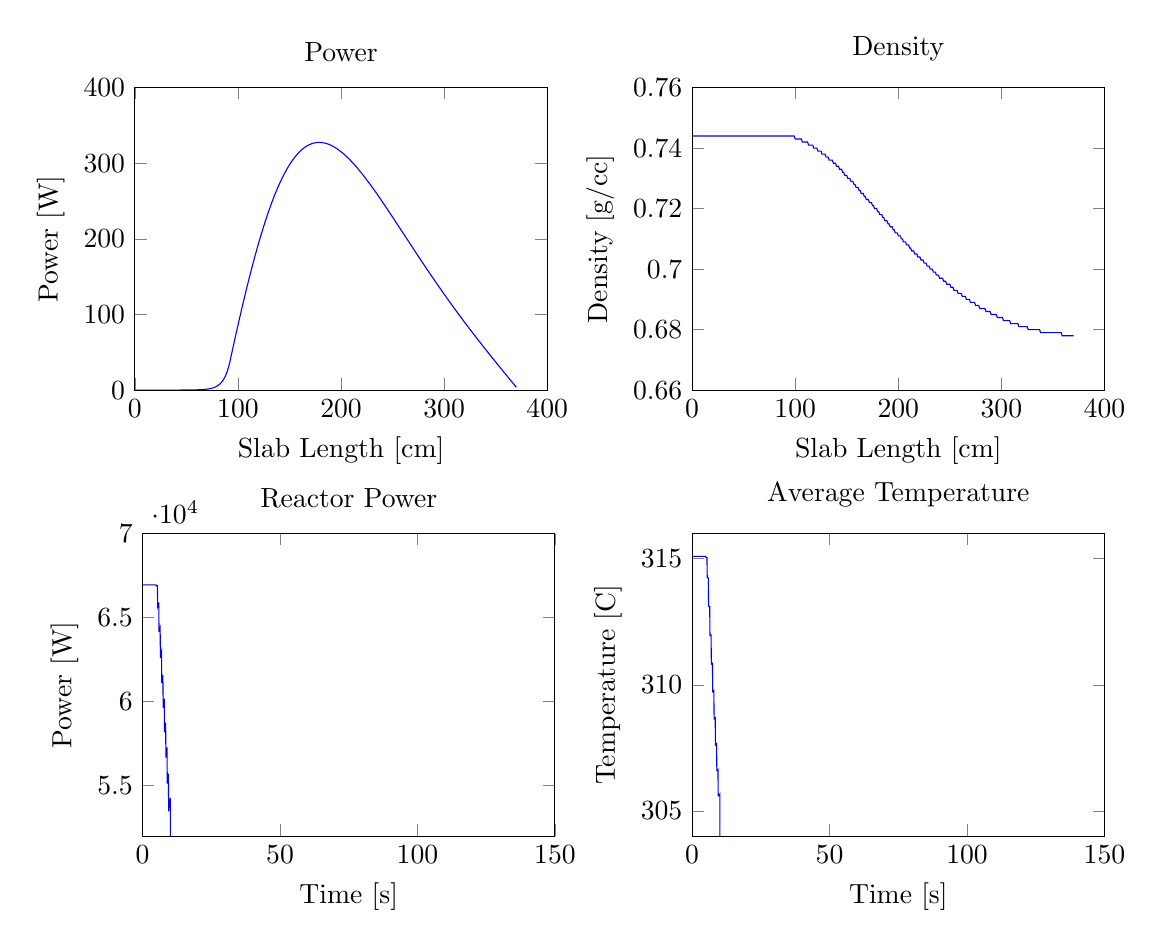 % This file was created by matlab2tikz v0.1.4.
% Copyright (c) 2008--2011, Nico Schlömer <nico.schloemer@gmail.com>
% All rights reserved.
% 
% The latest updates can be retrieved from
%   http://www.mathworks.com/matlabcentral/fileexchange/22022-matlab2tikz
% where you can also make suggestions and rate matlab2tikz.
% 
\begin{tikzpicture}

\begin{axis}[%
name=plot1,
scale only axis,
width=2.062in,
height=1.513in,
xmin=0, xmax=400,
ymin=0, ymax=400,
xlabel={Slab Length [cm]},
ylabel={Power [W]},
title={Power},
axis on top]
\addplot [
color=blue,
solid
]
coordinates{
 (1,0.003)(2,0.005)(3,0.007)(4,0.008)(5,0.01)(6,0.011)(7,0.013)(8,0.015)(9,0.017)(10,0.018)(11,0.02)(12,0.022)(13,0.024)(14,0.027)(15,0.029)(16,0.031)(17,0.033)(18,0.036)(19,0.038)(20,0.041)(21,0.044)(22,0.046)(23,0.049)(24,0.052)(25,0.056)(26,0.059)(27,0.062)(28,0.066)(29,0.07)(30,0.073)(31,0.078)(32,0.082)(33,0.086)(34,0.091)(35,0.096)(36,0.101)(37,0.106)(38,0.112)(39,0.118)(40,0.125)(41,0.131)(42,0.139)(43,0.146)(44,0.155)(45,0.163)(46,0.173)(47,0.183)(48,0.194)(49,0.207)(50,0.22)(51,0.234)(52,0.25)(53,0.268)(54,0.288)(55,0.31)(56,0.334)(57,0.362)(58,0.393)(59,0.428)(60,0.467)(61,0.513)(62,0.564)(63,0.624)(64,0.692)(65,0.77)(66,0.861)(67,0.965)(68,1.086)(69,1.227)(70,1.39)(71,1.58)(72,1.801)(73,2.059)(74,2.361)(75,2.713)(76,3.125)(77,3.607)(78,4.172)(79,4.834)(80,5.61)(81,6.52)(82,7.589)(83,8.843)(84,10.317)(85,12.047)(86,14.08)(87,16.47)(88,19.278)(89,22.579)(90,26.461)(91,31.026)(92,36.394)(93,42.708)(94,48.988)(95,55.233)(96,61.44)(97,67.607)(98,73.732)(99,79.813)(100,85.848)(101,91.835)(102,97.772)(103,103.658)(104,109.49)(105,115.266)(106,120.985)(107,126.645)(108,132.245)(109,137.782)(110,143.255)(111,148.663)(112,154.005)(113,159.277)(114,164.481)(115,169.613)(116,174.673)(117,179.659)(118,184.57)(119,189.406)(120,194.165)(121,198.846)(122,203.447)(123,207.969)(124,212.41)(125,216.77)(126,221.047)(127,225.242)(128,229.352)(129,233.379)(130,237.32)(131,241.177)(132,244.947)(133,248.632)(134,252.23)(135,255.741)(136,259.165)(137,262.502)(138,265.751)(139,268.914)(140,271.988)(141,274.975)(142,277.875)(143,280.687)(144,283.412)(145,286.05)(146,288.602)(147,291.066)(148,293.444)(149,295.737)(150,297.943)(151,300.065)(152,302.101)(153,304.054)(154,305.923)(155,307.708)(156,309.411)(157,311.032)(158,312.571)(159,314.03)(160,315.409)(161,316.708)(162,317.929)(163,319.072)(164,320.138)(165,321.128)(166,322.043)(167,322.883)(168,323.649)(169,324.343)(170,324.965)(171,325.516)(172,325.997)(173,326.409)(174,326.753)(175,327.03)(176,327.241)(177,327.387)(178,327.469)(179,327.487)(180,327.444)(181,327.339)(182,327.175)(183,326.952)(184,326.671)(185,326.333)(186,325.939)(187,325.49)(188,324.988)(189,324.433)(190,323.826)(191,323.169)(192,322.462)(193,321.707)(194,320.905)(195,320.056)(196,319.161)(197,318.223)(198,317.241)(199,316.217)(200,315.151)(201,314.045)(202,312.9)(203,311.717)(204,310.496)(205,309.239)(206,307.947)(207,306.62)(208,305.26)(209,303.867)(210,302.442)(211,300.987)(212,299.502)(213,297.989)(214,296.447)(215,294.878)(216,293.283)(217,291.662)(218,290.017)(219,288.348)(220,286.656)(221,284.942)(222,283.207)(223,281.451)(224,279.675)(225,277.881)(226,276.068)(227,274.237)(228,272.39)(229,270.526)(230,268.647)(231,266.753)(232,264.845)(233,262.924)(234,260.989)(235,259.043)(236,257.085)(237,255.116)(238,253.136)(239,251.147)(240,249.148)(241,247.141)(242,245.126)(243,243.102)(244,241.072)(245,239.035)(246,236.992)(247,234.944)(248,232.89)(249,230.831)(250,228.768)(251,226.701)(252,224.631)(253,222.558)(254,220.482)(255,218.404)(256,216.324)(257,214.242)(258,212.159)(259,210.076)(260,207.992)(261,205.907)(262,203.823)(263,201.74)(264,199.657)(265,197.575)(266,195.494)(267,193.415)(268,191.338)(269,189.263)(270,187.19)(271,185.12)(272,183.053)(273,180.988)(274,178.927)(275,176.869)(276,174.814)(277,172.763)(278,170.717)(279,168.674)(280,166.635)(281,164.601)(282,162.571)(283,160.546)(284,158.525)(285,156.51)(286,154.499)(287,152.493)(288,150.493)(289,148.498)(290,146.508)(291,144.524)(292,142.545)(293,140.571)(294,138.604)(295,136.641)(296,134.685)(297,132.735)(298,130.79)(299,128.851)(300,126.918)(301,124.991)(302,123.07)(303,121.154)(304,119.245)(305,117.341)(306,115.444)(307,113.552)(308,111.667)(309,109.787)(310,107.913)(311,106.045)(312,104.183)(313,102.327)(314,100.476)(315,98.631)(316,96.792)(317,94.959)(318,93.131)(319,91.309)(320,89.492)(321,87.681)(322,85.875)(323,84.074)(324,82.279)(325,80.489)(326,78.704)(327,76.924)(328,75.15)(329,73.38)(330,71.615)(331,69.854)(332,68.099)(333,66.348)(334,64.601)(335,62.859)(336,61.121)(337,59.388)(338,57.658)(339,55.933)(340,54.211)(341,52.493)(342,50.779)(343,49.069)(344,47.362)(345,45.659)(346,43.959)(347,42.262)(348,40.568)(349,38.877)(350,37.189)(351,35.504)(352,33.821)(353,32.141)(354,30.463)(355,28.787)(356,27.114)(357,25.443)(358,23.773)(359,22.105)(360,20.439)(361,18.775)(362,17.112)(363,15.45)(364,13.79)(365,12.13)(366,10.471)(367,8.814)(368,7.156)(369,5.5)(370,3.844) 
};

\end{axis}

\begin{axis}[%
name=plot2,
at=(plot1.right of south east), anchor=left of south west,
scale only axis,
width=2.062in,
height=1.513in,
xmin=0, xmax=400,
ymin=0.66, ymax=0.76,
xlabel={Slab Length [cm]},
ylabel={$\text{Density [g}/\text{cc]}$},
title={Density},
axis on top]
\addplot [
color=blue,
solid
]
coordinates{
 (1,0.744)(2,0.744)(3,0.744)(4,0.744)(5,0.744)(6,0.744)(7,0.744)(8,0.744)(9,0.744)(10,0.744)(11,0.744)(12,0.744)(13,0.744)(14,0.744)(15,0.744)(16,0.744)(17,0.744)(18,0.744)(19,0.744)(20,0.744)(21,0.744)(22,0.744)(23,0.744)(24,0.744)(25,0.744)(26,0.744)(27,0.744)(28,0.744)(29,0.744)(30,0.744)(31,0.744)(32,0.744)(33,0.744)(34,0.744)(35,0.744)(36,0.744)(37,0.744)(38,0.744)(39,0.744)(40,0.744)(41,0.744)(42,0.744)(43,0.744)(44,0.744)(45,0.744)(46,0.744)(47,0.744)(48,0.744)(49,0.744)(50,0.744)(51,0.744)(52,0.744)(53,0.744)(54,0.744)(55,0.744)(56,0.744)(57,0.744)(58,0.744)(59,0.744)(60,0.744)(61,0.744)(62,0.744)(63,0.744)(64,0.744)(65,0.744)(66,0.744)(67,0.744)(68,0.744)(69,0.744)(70,0.744)(71,0.744)(72,0.744)(73,0.744)(74,0.744)(75,0.744)(76,0.744)(77,0.744)(78,0.744)(79,0.744)(80,0.744)(81,0.744)(82,0.744)(83,0.744)(84,0.744)(85,0.744)(86,0.744)(87,0.744)(88,0.744)(89,0.744)(90,0.744)(91,0.744)(92,0.744)(93,0.744)(94,0.744)(95,0.744)(96,0.744)(97,0.744)(98,0.744)(99,0.744)(100,0.743)(101,0.743)(102,0.743)(103,0.743)(104,0.743)(105,0.743)(106,0.743)(107,0.742)(108,0.742)(109,0.742)(110,0.742)(111,0.742)(112,0.742)(113,0.741)(114,0.741)(115,0.741)(116,0.741)(117,0.741)(118,0.74)(119,0.74)(120,0.74)(121,0.74)(122,0.739)(123,0.739)(124,0.739)(125,0.739)(126,0.738)(127,0.738)(128,0.738)(129,0.738)(130,0.737)(131,0.737)(132,0.737)(133,0.736)(134,0.736)(135,0.736)(136,0.736)(137,0.735)(138,0.735)(139,0.735)(140,0.734)(141,0.734)(142,0.734)(143,0.733)(144,0.733)(145,0.733)(146,0.732)(147,0.732)(148,0.731)(149,0.731)(150,0.731)(151,0.73)(152,0.73)(153,0.73)(154,0.729)(155,0.729)(156,0.729)(157,0.728)(158,0.728)(159,0.727)(160,0.727)(161,0.727)(162,0.726)(163,0.726)(164,0.725)(165,0.725)(166,0.725)(167,0.724)(168,0.724)(169,0.723)(170,0.723)(171,0.723)(172,0.722)(173,0.722)(174,0.722)(175,0.721)(176,0.721)(177,0.72)(178,0.72)(179,0.72)(180,0.719)(181,0.719)(182,0.718)(183,0.718)(184,0.718)(185,0.717)(186,0.717)(187,0.716)(188,0.716)(189,0.716)(190,0.715)(191,0.715)(192,0.714)(193,0.714)(194,0.714)(195,0.713)(196,0.713)(197,0.712)(198,0.712)(199,0.712)(200,0.711)(201,0.711)(202,0.711)(203,0.71)(204,0.71)(205,0.709)(206,0.709)(207,0.709)(208,0.708)(209,0.708)(210,0.708)(211,0.707)(212,0.707)(213,0.706)(214,0.706)(215,0.706)(216,0.705)(217,0.705)(218,0.705)(219,0.704)(220,0.704)(221,0.704)(222,0.703)(223,0.703)(224,0.703)(225,0.702)(226,0.702)(227,0.702)(228,0.701)(229,0.701)(230,0.701)(231,0.7)(232,0.7)(233,0.7)(234,0.699)(235,0.699)(236,0.699)(237,0.698)(238,0.698)(239,0.698)(240,0.697)(241,0.697)(242,0.697)(243,0.697)(244,0.696)(245,0.696)(246,0.696)(247,0.695)(248,0.695)(249,0.695)(250,0.695)(251,0.694)(252,0.694)(253,0.694)(254,0.693)(255,0.693)(256,0.693)(257,0.693)(258,0.692)(259,0.692)(260,0.692)(261,0.692)(262,0.691)(263,0.691)(264,0.691)(265,0.691)(266,0.69)(267,0.69)(268,0.69)(269,0.69)(270,0.689)(271,0.689)(272,0.689)(273,0.689)(274,0.689)(275,0.688)(276,0.688)(277,0.688)(278,0.688)(279,0.687)(280,0.687)(281,0.687)(282,0.687)(283,0.687)(284,0.687)(285,0.686)(286,0.686)(287,0.686)(288,0.686)(289,0.686)(290,0.685)(291,0.685)(292,0.685)(293,0.685)(294,0.685)(295,0.685)(296,0.684)(297,0.684)(298,0.684)(299,0.684)(300,0.684)(301,0.684)(302,0.683)(303,0.683)(304,0.683)(305,0.683)(306,0.683)(307,0.683)(308,0.683)(309,0.682)(310,0.682)(311,0.682)(312,0.682)(313,0.682)(314,0.682)(315,0.682)(316,0.682)(317,0.681)(318,0.681)(319,0.681)(320,0.681)(321,0.681)(322,0.681)(323,0.681)(324,0.681)(325,0.681)(326,0.68)(327,0.68)(328,0.68)(329,0.68)(330,0.68)(331,0.68)(332,0.68)(333,0.68)(334,0.68)(335,0.68)(336,0.68)(337,0.68)(338,0.679)(339,0.679)(340,0.679)(341,0.679)(342,0.679)(343,0.679)(344,0.679)(345,0.679)(346,0.679)(347,0.679)(348,0.679)(349,0.679)(350,0.679)(351,0.679)(352,0.679)(353,0.679)(354,0.679)(355,0.679)(356,0.679)(357,0.679)(358,0.679)(359,0.678)(360,0.678)(361,0.678)(362,0.678)(363,0.678)(364,0.678)(365,0.678)(366,0.678)(367,0.678)(368,0.678)(369,0.678)(370,0.678) 
};

\end{axis}

\begin{axis}[%
name=plot4,
at=(plot2.below south west), anchor=above north west,
scale only axis,
width=2.062in,
height=1.513in,
xmin=0, xmax=150,
ymin=304, ymax=316,
xlabel={Time [s]},
ylabel={Temperature [C]},
title={Average Temperature},
axis on top]
\addplot [
color=blue,
solid
]
coordinates{
 (0,315.093)(0.1,315.093)(0.2,315.093)(0.3,315.093)(0.4,315.093)(0.5,315.093)(0.6,315.093)(0.7,315.093)(0.8,315.093)(0.9,315.093)(1,315.093)(1.1,315.093)(1.2,315.093)(1.3,315.093)(1.4,315.093)(1.5,315.093)(1.6,315.093)(1.7,315.093)(1.8,315.093)(1.9,315.093)(2,315.093)(2.1,315.093)(2.2,315.093)(2.3,315.093)(2.4,315.093)(2.5,315.093)(2.6,315.093)(2.7,315.093)(2.8,315.093)(2.9,315.093)(3,315.093)(3.1,315.093)(3.2,315.093)(3.3,315.093)(3.4,315.093)(3.5,315.093)(3.6,315.093)(3.7,315.093)(3.8,315.093)(3.9,315.093)(4,315.093)(4.1,315.093)(4.2,315.093)(4.3,315.093)(4.4,315.093)(4.5,315.093)(4.6,315.093)(4.7,315.093)(4.8,315.093)(4.9,315.093)(5,315.055)(5.1,315.054)(5.2,315.054)(5.3,315.054)(5.4,315.054)(5.5,314.255)(5.6,314.239)(5.7,314.237)(5.8,314.236)(5.9,314.236)(6,313.123)(6.1,313.104)(6.2,313.105)(6.3,313.107)(6.4,313.108)(6.5,311.965)(6.6,311.95)(6.7,311.955)(6.8,311.961)(6.9,311.967)(7,310.826)(7.1,310.815)(7.2,310.825)(7.3,310.835)(7.4,310.845)(7.5,309.719)(7.6,309.712)(7.7,309.725)(7.8,309.738)(7.9,309.752)(8,308.645)(8.1,308.642)(8.2,308.657)(8.3,308.672)(8.4,308.687)(8.5,307.604)(8.6,307.601)(8.7,307.617)(8.8,307.633)(8.9,307.649)(9,306.589)(9.1,306.587)(9.2,306.603)(9.3,306.618)(9.4,306.634)(9.5,305.597)(9.6,305.594)(9.7,305.608)(9.8,305.622)(9.9,305.636)(10,305.65)(10.1,305.664)(10.199,2.164) 
};

\end{axis}

\begin{axis}[%
at=(plot4.left of south west), anchor=right of south east,
scale only axis,
width=2.062in,
height=1.513in,
xmin=0, xmax=150,
ymin=52000, ymax=70000,
xlabel={Time [s]},
ylabel={Power [W]},
title={Reactor Power},
axis on top]
\addplot [
color=blue,
solid
]
coordinates{
 (0,66945.4)(0.1,66945.4)(0.2,66945.4)(0.3,66945.4)(0.4,66945.4)(0.5,66945.4)(0.6,66945.4)(0.7,66945.4)(0.8,66945.4)(0.9,66945.4)(1,66945.4)(1.1,66945.4)(1.2,66945.4)(1.3,66945.4)(1.4,66945.4)(1.5,66945.4)(1.6,66945.4)(1.7,66945.4)(1.8,66945.4)(1.9,66945.4)(2,66945.4)(2.1,66945.4)(2.2,66945.4)(2.3,66945.4)(2.4,66945.4)(2.5,66945.4)(2.6,66945.4)(2.7,66945.4)(2.8,66945.4)(2.9,66945.4)(3,66945.4)(3.1,66945.4)(3.2,66945.4)(3.3,66945.4)(3.4,66945.4)(3.5,66945.4)(3.6,66945.4)(3.7,66945.4)(3.8,66945.4)(3.9,66945.4)(4,66945.4)(4.1,66945.4)(4.2,66945.4)(4.3,66945.4)(4.4,66945.4)(4.5,66945.4)(4.6,66945.4)(4.7,66945.4)(4.8,66945.4)(4.9,66945.4)(5,66890.2)(5.1,66893.5)(5.2,66894.4)(5.3,66895.2)(5.4,66896)(5.5,65709.4)(5.6,65782.5)(5.7,65802.9)(5.8,65821.9)(5.9,65840.6)(6,64146.9)(6.1,64270.5)(6.2,64319.5)(6.3,64366.1)(6.4,64411.6)(6.5,62609.2)(6.6,62762.8)(6.7,62839.7)(6.8,62913)(6.9,62984.3)(7,61110.9)(7.1,61287.8)(7.2,61388.1)(7.3,61484.1)(7.4,61577)(7.5,59640.4)(7.6,59833.7)(7.7,59951.9)(7.8,60065.1)(7.9,60174.5)(8,58173.4)(8.1,58376.5)(8.2,58506.6)(8.3,58631.1)(8.4,58751.5)(8.5,56679.5)(8.6,56885.5)(8.7,57021.6)(8.8,57151.9)(8.9,57277.8)(9,55124.5)(9.1,55327.3)(9.2,55463.7)(9.3,55594.3)(9.4,55720.6)(9.5,53473.4)(9.6,53666.8)(9.7,53798.2)(9.8,53924.2)(9.9,54046)(10,54163.8)(10.1,54277.6)(10.196,2278.1) 
};

\end{axis}
\end{tikzpicture}
